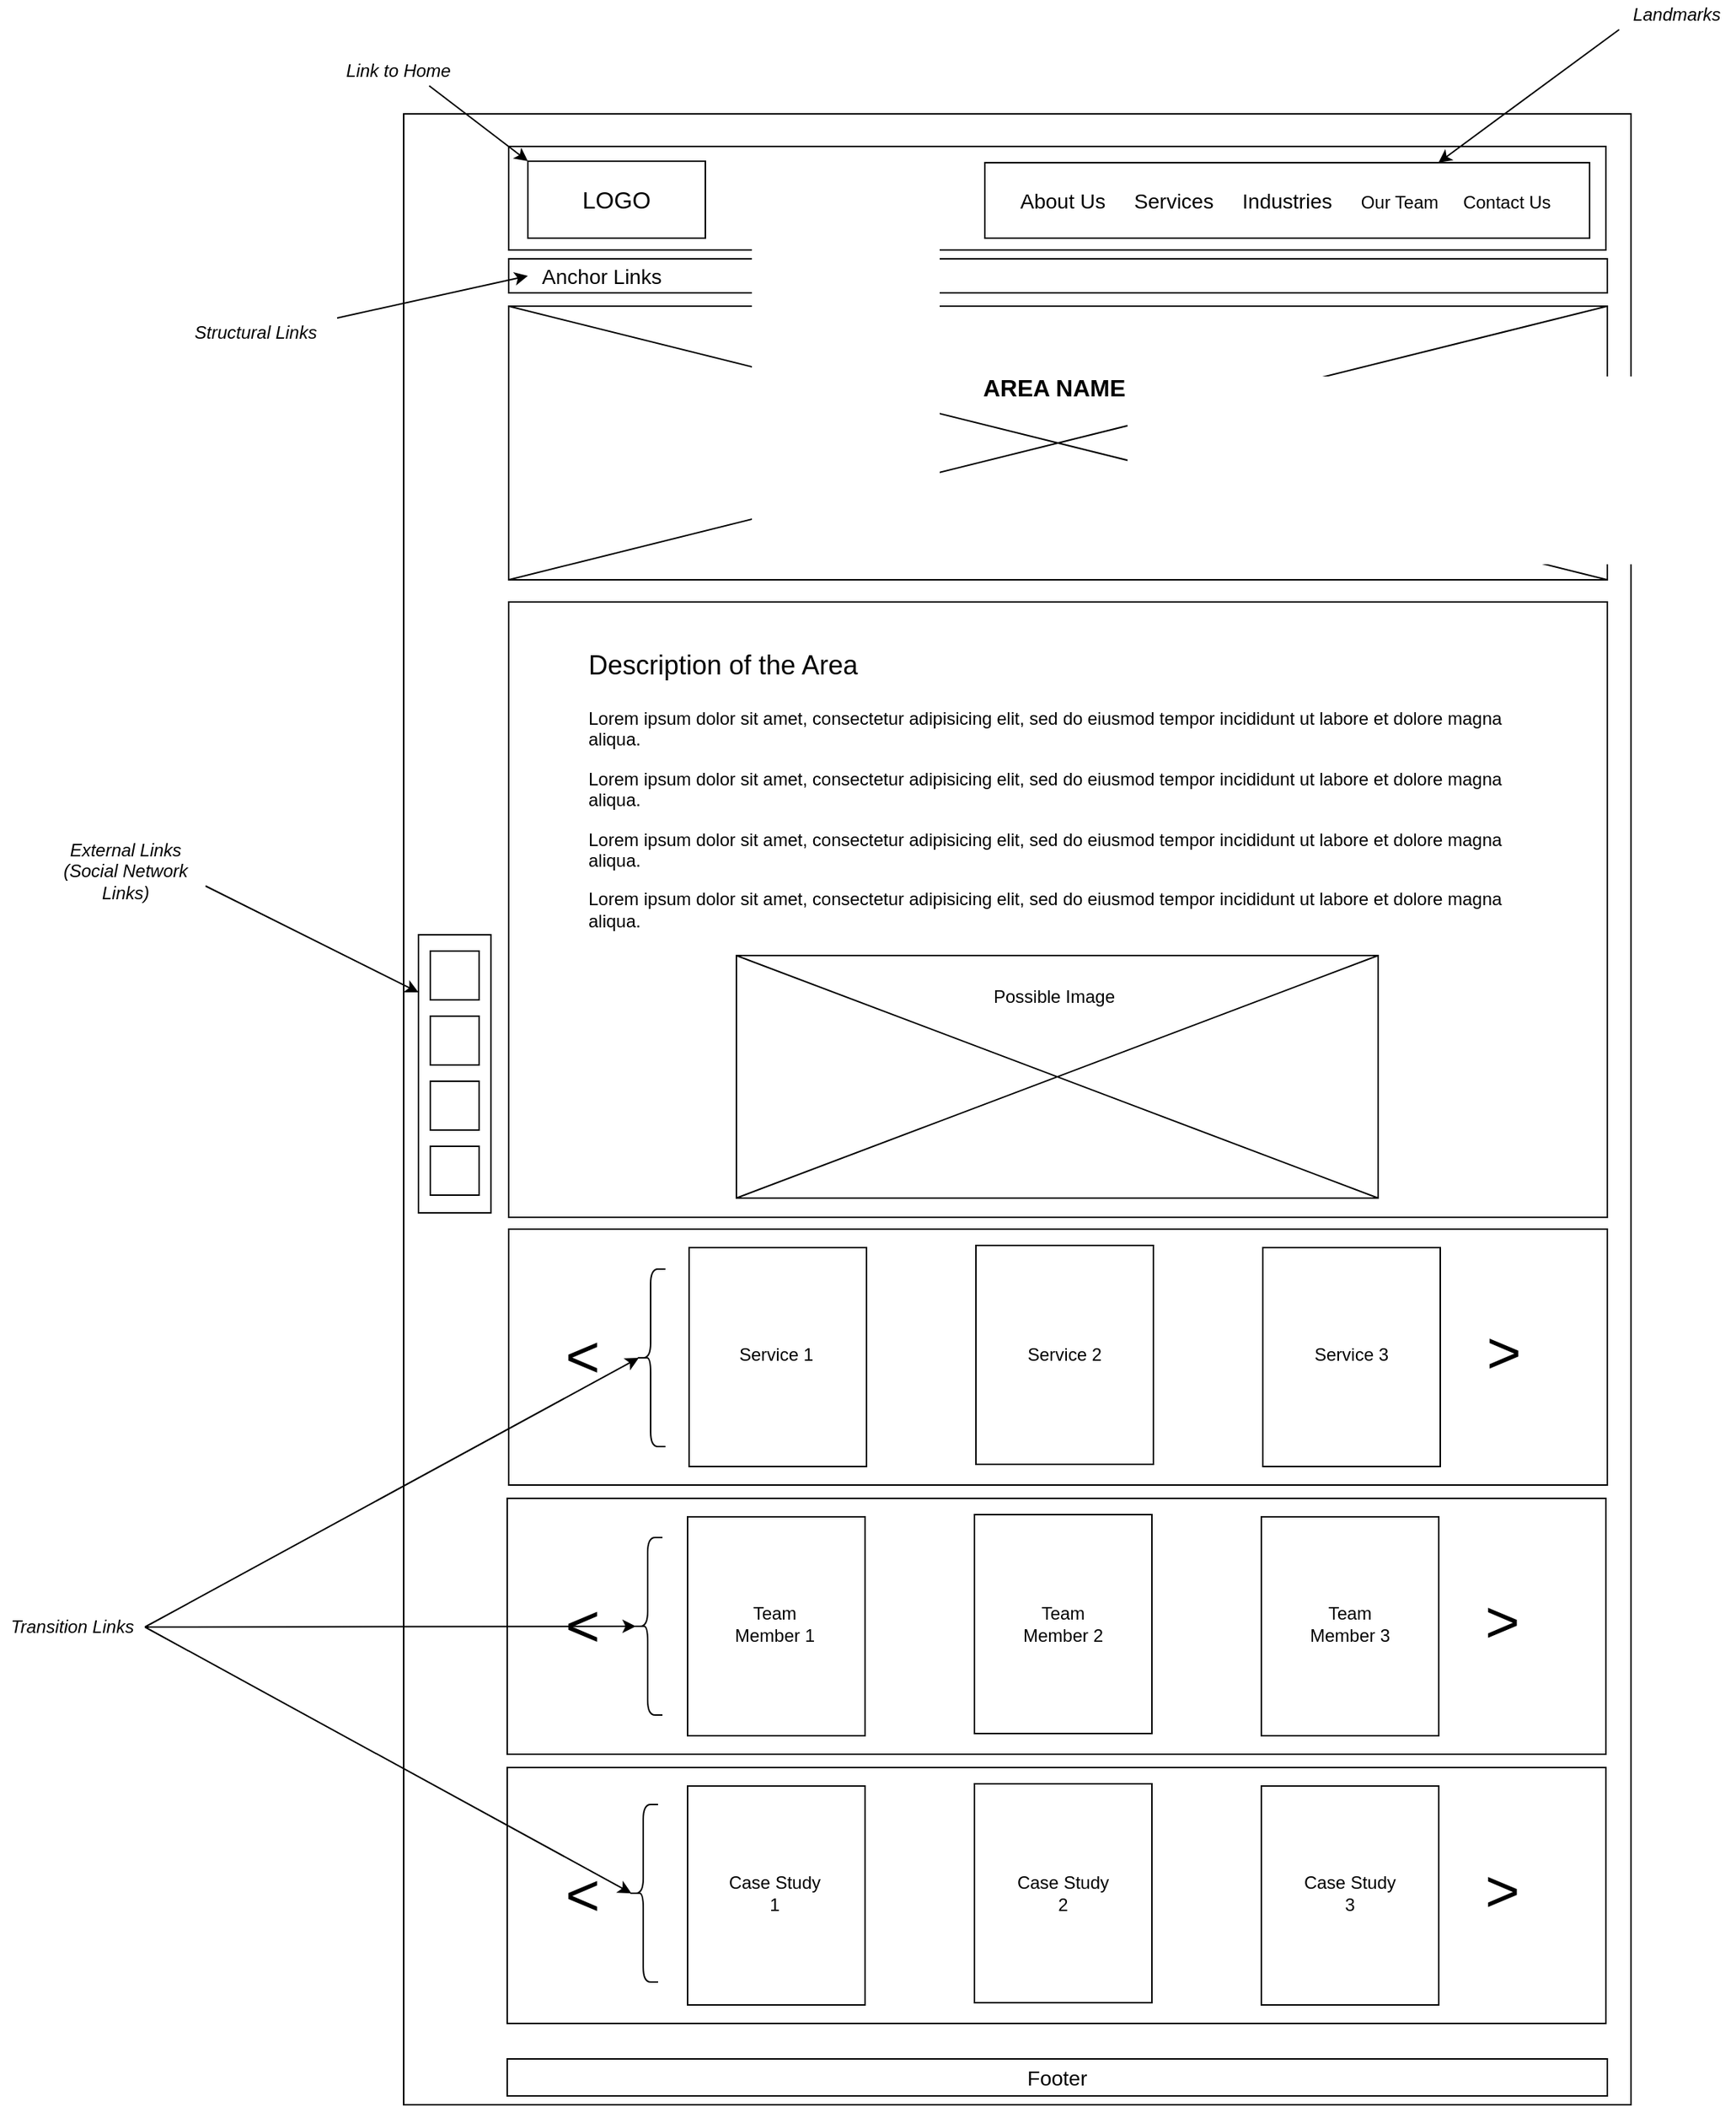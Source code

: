 <mxfile version="14.7.0" type="device"><diagram name="Page-1" id="03018318-947c-dd8e-b7a3-06fadd420f32"><mxGraphModel dx="2650" dy="1580" grid="0" gridSize="10" guides="1" tooltips="1" connect="1" arrows="1" fold="1" page="0" pageScale="1" pageWidth="1100" pageHeight="850" background="none" math="0" shadow="0"><root><mxCell id="0"/><mxCell id="1" parent="0"/><mxCell id="CYJnyLpGrIlCyg3LrzTW-3" value="" style="rounded=0;whiteSpace=wrap;html=1;fillColor=none;" vertex="1" parent="1"><mxGeometry x="14" y="-75" width="830" height="1346" as="geometry"/></mxCell><mxCell id="CYJnyLpGrIlCyg3LrzTW-4" value="" style="rounded=0;whiteSpace=wrap;html=1;fillColor=none;" vertex="1" parent="1"><mxGeometry x="85" y="-53" width="742" height="70" as="geometry"/></mxCell><mxCell id="CYJnyLpGrIlCyg3LrzTW-6" value="&lt;font style=&quot;font-size: 16px&quot;&gt;LOGO&lt;/font&gt;" style="rounded=0;whiteSpace=wrap;html=1;fillColor=none;" vertex="1" parent="1"><mxGeometry x="98" y="-43" width="120" height="52" as="geometry"/></mxCell><mxCell id="CYJnyLpGrIlCyg3LrzTW-14" value="" style="rounded=0;whiteSpace=wrap;html=1;strokeColor=#000000;fillColor=none;" vertex="1" parent="1"><mxGeometry x="407" y="-42" width="409" height="51" as="geometry"/></mxCell><mxCell id="CYJnyLpGrIlCyg3LrzTW-15" value="&lt;font style=&quot;font-size: 14px&quot;&gt;About Us&amp;nbsp;&amp;nbsp;&amp;nbsp;&amp;nbsp; Services&amp;nbsp;&amp;nbsp;&amp;nbsp;&amp;nbsp; Industries&amp;nbsp;&amp;nbsp;&amp;nbsp;&amp;nbsp; &lt;/font&gt;Our Team&amp;nbsp;&amp;nbsp;&amp;nbsp;&amp;nbsp; Contact Us" style="text;html=1;strokeColor=none;fillColor=none;align=left;verticalAlign=middle;whiteSpace=wrap;rounded=0;" vertex="1" parent="1"><mxGeometry x="429" y="-26.5" width="373" height="20" as="geometry"/></mxCell><mxCell id="CYJnyLpGrIlCyg3LrzTW-16" value="&lt;i&gt;Landmarks&lt;/i&gt;" style="text;html=1;strokeColor=none;fillColor=none;align=center;verticalAlign=middle;whiteSpace=wrap;rounded=0;" vertex="1" parent="1"><mxGeometry x="836" y="-152" width="78" height="20" as="geometry"/></mxCell><mxCell id="CYJnyLpGrIlCyg3LrzTW-18" value="" style="endArrow=classic;html=1;entryX=0.75;entryY=0;entryDx=0;entryDy=0;exitX=0;exitY=1;exitDx=0;exitDy=0;" edge="1" parent="1" source="CYJnyLpGrIlCyg3LrzTW-16" target="CYJnyLpGrIlCyg3LrzTW-14"><mxGeometry width="50" height="50" relative="1" as="geometry"><mxPoint x="879" y="-68" as="sourcePoint"/><mxPoint x="929" y="-118" as="targetPoint"/></mxGeometry></mxCell><mxCell id="CYJnyLpGrIlCyg3LrzTW-19" value="" style="endArrow=classic;html=1;entryX=0;entryY=0;entryDx=0;entryDy=0;exitX=0.75;exitY=1;exitDx=0;exitDy=0;" edge="1" parent="1" source="CYJnyLpGrIlCyg3LrzTW-20" target="CYJnyLpGrIlCyg3LrzTW-6"><mxGeometry width="50" height="50" relative="1" as="geometry"><mxPoint x="18" y="-91.0" as="sourcePoint"/><mxPoint x="68" y="-141" as="targetPoint"/></mxGeometry></mxCell><mxCell id="CYJnyLpGrIlCyg3LrzTW-20" value="&lt;i&gt;Link to Home&lt;/i&gt;" style="text;html=1;strokeColor=none;fillColor=none;align=center;verticalAlign=middle;whiteSpace=wrap;rounded=0;" vertex="1" parent="1"><mxGeometry x="-31" y="-114" width="83" height="20" as="geometry"/></mxCell><mxCell id="CYJnyLpGrIlCyg3LrzTW-21" value="" style="rounded=0;whiteSpace=wrap;html=1;fillColor=none;strokeColor=#000000;" vertex="1" parent="1"><mxGeometry x="85" y="23" width="743" height="23" as="geometry"/></mxCell><mxCell id="CYJnyLpGrIlCyg3LrzTW-22" value="&lt;font style=&quot;font-size: 14px&quot;&gt;Anchor Links&lt;/font&gt;" style="text;html=1;strokeColor=none;fillColor=none;align=center;verticalAlign=middle;whiteSpace=wrap;rounded=0;" vertex="1" parent="1"><mxGeometry x="98" y="26.5" width="100" height="16" as="geometry"/></mxCell><mxCell id="CYJnyLpGrIlCyg3LrzTW-23" value="&lt;i&gt;Structural Links&lt;/i&gt;" style="text;html=1;strokeColor=none;fillColor=none;align=center;verticalAlign=middle;whiteSpace=wrap;rounded=0;" vertex="1" parent="1"><mxGeometry x="-141" y="63" width="110" height="20" as="geometry"/></mxCell><mxCell id="CYJnyLpGrIlCyg3LrzTW-24" value="" style="endArrow=classic;html=1;entryX=0;entryY=0.5;entryDx=0;entryDy=0;exitX=1;exitY=0;exitDx=0;exitDy=0;" edge="1" parent="1" source="CYJnyLpGrIlCyg3LrzTW-23" target="CYJnyLpGrIlCyg3LrzTW-22"><mxGeometry width="50" height="50" relative="1" as="geometry"><mxPoint x="-22" y="32.0" as="sourcePoint"/><mxPoint x="28" y="-18" as="targetPoint"/></mxGeometry></mxCell><mxCell id="CYJnyLpGrIlCyg3LrzTW-25" value="" style="rounded=0;whiteSpace=wrap;html=1;fillColor=none;strokeColor=#000000;" vertex="1" parent="1"><mxGeometry x="85" y="55" width="743" height="185" as="geometry"/></mxCell><mxCell id="CYJnyLpGrIlCyg3LrzTW-27" value="" style="endArrow=none;html=1;entryX=0;entryY=0;entryDx=0;entryDy=0;exitX=1;exitY=1;exitDx=0;exitDy=0;" edge="1" parent="1" source="CYJnyLpGrIlCyg3LrzTW-25" target="CYJnyLpGrIlCyg3LrzTW-25"><mxGeometry width="50" height="50" relative="1" as="geometry"><mxPoint x="494" y="106" as="sourcePoint"/><mxPoint x="544" y="56" as="targetPoint"/></mxGeometry></mxCell><mxCell id="CYJnyLpGrIlCyg3LrzTW-28" value="" style="endArrow=none;html=1;entryX=1;entryY=0;entryDx=0;entryDy=0;exitX=0;exitY=1;exitDx=0;exitDy=0;" edge="1" parent="1" source="CYJnyLpGrIlCyg3LrzTW-25" target="CYJnyLpGrIlCyg3LrzTW-25"><mxGeometry width="50" height="50" relative="1" as="geometry"><mxPoint x="494" y="106" as="sourcePoint"/><mxPoint x="544" y="56" as="targetPoint"/></mxGeometry></mxCell><mxCell id="CYJnyLpGrIlCyg3LrzTW-29" value="&lt;b&gt;&lt;font style=&quot;font-size: 16px&quot;&gt;AREA NAME&lt;br&gt;&lt;/font&gt;&lt;/b&gt;" style="text;html=1;strokeColor=none;fillColor=none;align=center;verticalAlign=middle;whiteSpace=wrap;rounded=0;" vertex="1" parent="1"><mxGeometry x="392" y="100" width="124" height="20" as="geometry"/></mxCell><mxCell id="CYJnyLpGrIlCyg3LrzTW-30" value="" style="rounded=0;whiteSpace=wrap;html=1;fillColor=none;strokeColor=#000000;" vertex="1" parent="1"><mxGeometry x="85" y="255" width="743" height="416" as="geometry"/></mxCell><mxCell id="CYJnyLpGrIlCyg3LrzTW-31" value="&lt;h1&gt;&lt;span style=&quot;font-weight: normal&quot;&gt;&lt;font style=&quot;font-size: 18px&quot;&gt;Description of the Area&lt;/font&gt;&lt;/span&gt;&lt;br&gt;&lt;/h1&gt;&lt;p&gt;Lorem ipsum dolor sit amet, consectetur adipisicing elit, sed do eiusmod tempor incididunt ut labore et dolore magna aliqua. &lt;br&gt;&lt;/p&gt;&lt;p&gt;Lorem ipsum dolor sit amet, consectetur adipisicing elit, sed do eiusmod tempor incididunt ut labore et dolore magna aliqua.&lt;/p&gt;&lt;p&gt;Lorem ipsum dolor sit amet, consectetur adipisicing elit, sed do eiusmod tempor incididunt ut labore et dolore magna aliqua.&lt;/p&gt;&lt;p&gt;Lorem ipsum dolor sit amet, consectetur adipisicing elit, sed do eiusmod tempor incididunt ut labore et dolore magna aliqua.&lt;/p&gt;" style="text;html=1;strokeColor=none;fillColor=none;spacing=5;spacingTop=-20;whiteSpace=wrap;overflow=hidden;rounded=0;" vertex="1" parent="1"><mxGeometry x="134" y="276" width="644" height="218" as="geometry"/></mxCell><mxCell id="CYJnyLpGrIlCyg3LrzTW-32" value="" style="rounded=0;whiteSpace=wrap;html=1;strokeColor=#000000;fillColor=none;" vertex="1" parent="1"><mxGeometry x="239" y="494" width="434" height="164" as="geometry"/></mxCell><mxCell id="CYJnyLpGrIlCyg3LrzTW-33" value="" style="endArrow=none;html=1;entryX=1;entryY=1;entryDx=0;entryDy=0;exitX=0;exitY=0;exitDx=0;exitDy=0;" edge="1" parent="1" source="CYJnyLpGrIlCyg3LrzTW-32" target="CYJnyLpGrIlCyg3LrzTW-32"><mxGeometry width="50" height="50" relative="1" as="geometry"><mxPoint x="494" y="443" as="sourcePoint"/><mxPoint x="544" y="393" as="targetPoint"/></mxGeometry></mxCell><mxCell id="CYJnyLpGrIlCyg3LrzTW-34" value="" style="endArrow=none;html=1;entryX=1;entryY=0;entryDx=0;entryDy=0;exitX=0;exitY=1;exitDx=0;exitDy=0;" edge="1" parent="1" source="CYJnyLpGrIlCyg3LrzTW-32" target="CYJnyLpGrIlCyg3LrzTW-32"><mxGeometry width="50" height="50" relative="1" as="geometry"><mxPoint x="494" y="443" as="sourcePoint"/><mxPoint x="544" y="393" as="targetPoint"/></mxGeometry></mxCell><mxCell id="CYJnyLpGrIlCyg3LrzTW-35" value="Possible Image" style="text;html=1;strokeColor=none;fillColor=none;align=center;verticalAlign=middle;whiteSpace=wrap;rounded=0;" vertex="1" parent="1"><mxGeometry x="353" y="512" width="202" height="20" as="geometry"/></mxCell><mxCell id="CYJnyLpGrIlCyg3LrzTW-36" value="" style="rounded=0;whiteSpace=wrap;html=1;fillColor=none;strokeColor=#000000;" vertex="1" parent="1"><mxGeometry x="85" y="679" width="743" height="173" as="geometry"/></mxCell><mxCell id="CYJnyLpGrIlCyg3LrzTW-37" value="" style="rounded=0;whiteSpace=wrap;html=1;fillColor=none;strokeColor=#000000;" vertex="1" parent="1"><mxGeometry x="207" y="691.5" width="120" height="148" as="geometry"/></mxCell><mxCell id="CYJnyLpGrIlCyg3LrzTW-38" value="" style="rounded=0;whiteSpace=wrap;html=1;fillColor=none;strokeColor=#000000;" vertex="1" parent="1"><mxGeometry x="401" y="690" width="120" height="148" as="geometry"/></mxCell><mxCell id="CYJnyLpGrIlCyg3LrzTW-39" value="" style="rounded=0;whiteSpace=wrap;html=1;fillColor=none;strokeColor=#000000;" vertex="1" parent="1"><mxGeometry x="595" y="691.5" width="120" height="148" as="geometry"/></mxCell><mxCell id="CYJnyLpGrIlCyg3LrzTW-41" value="&lt;font style=&quot;font-size: 40px&quot;&gt;&amp;lt;&lt;/font&gt;" style="text;html=1;strokeColor=none;fillColor=none;align=center;verticalAlign=middle;whiteSpace=wrap;rounded=0;" vertex="1" parent="1"><mxGeometry x="115" y="741.5" width="40" height="45" as="geometry"/></mxCell><mxCell id="CYJnyLpGrIlCyg3LrzTW-42" value="&lt;font style=&quot;font-size: 40px&quot;&gt;&amp;lt;&lt;/font&gt;" style="text;html=1;strokeColor=none;fillColor=none;align=center;verticalAlign=middle;whiteSpace=wrap;rounded=0;rotation=-180;" vertex="1" parent="1"><mxGeometry x="738" y="743" width="40" height="45" as="geometry"/></mxCell><mxCell id="CYJnyLpGrIlCyg3LrzTW-43" value="Service 1" style="text;html=1;strokeColor=none;fillColor=none;align=center;verticalAlign=middle;whiteSpace=wrap;rounded=0;" vertex="1" parent="1"><mxGeometry x="233" y="754" width="66" height="20" as="geometry"/></mxCell><mxCell id="CYJnyLpGrIlCyg3LrzTW-45" value="Service 2" style="text;html=1;strokeColor=none;fillColor=none;align=center;verticalAlign=middle;whiteSpace=wrap;rounded=0;" vertex="1" parent="1"><mxGeometry x="428" y="754" width="66" height="20" as="geometry"/></mxCell><mxCell id="CYJnyLpGrIlCyg3LrzTW-46" value="Service 3" style="text;html=1;strokeColor=none;fillColor=none;align=center;verticalAlign=middle;whiteSpace=wrap;rounded=0;" vertex="1" parent="1"><mxGeometry x="622" y="754" width="66" height="20" as="geometry"/></mxCell><mxCell id="CYJnyLpGrIlCyg3LrzTW-48" value="" style="group" vertex="1" connectable="0" parent="1"><mxGeometry x="84" y="861" width="743" height="173" as="geometry"/></mxCell><mxCell id="CYJnyLpGrIlCyg3LrzTW-49" value="" style="rounded=0;whiteSpace=wrap;html=1;fillColor=none;strokeColor=#000000;" vertex="1" parent="CYJnyLpGrIlCyg3LrzTW-48"><mxGeometry width="743" height="173" as="geometry"/></mxCell><mxCell id="CYJnyLpGrIlCyg3LrzTW-50" value="" style="rounded=0;whiteSpace=wrap;html=1;fillColor=none;strokeColor=#000000;" vertex="1" parent="CYJnyLpGrIlCyg3LrzTW-48"><mxGeometry x="122" y="12.5" width="120" height="148" as="geometry"/></mxCell><mxCell id="CYJnyLpGrIlCyg3LrzTW-51" value="" style="rounded=0;whiteSpace=wrap;html=1;fillColor=none;strokeColor=#000000;" vertex="1" parent="CYJnyLpGrIlCyg3LrzTW-48"><mxGeometry x="316" y="11" width="120" height="148" as="geometry"/></mxCell><mxCell id="CYJnyLpGrIlCyg3LrzTW-52" value="" style="rounded=0;whiteSpace=wrap;html=1;fillColor=none;strokeColor=#000000;" vertex="1" parent="CYJnyLpGrIlCyg3LrzTW-48"><mxGeometry x="510" y="12.5" width="120" height="148" as="geometry"/></mxCell><mxCell id="CYJnyLpGrIlCyg3LrzTW-53" value="&lt;font style=&quot;font-size: 40px&quot;&gt;&amp;lt;&lt;/font&gt;" style="text;html=1;strokeColor=none;fillColor=none;align=center;verticalAlign=middle;whiteSpace=wrap;rounded=0;" vertex="1" parent="CYJnyLpGrIlCyg3LrzTW-48"><mxGeometry x="31" y="62.5" width="40" height="45" as="geometry"/></mxCell><mxCell id="CYJnyLpGrIlCyg3LrzTW-54" value="&lt;font style=&quot;font-size: 40px&quot;&gt;&amp;lt;&lt;/font&gt;" style="text;html=1;strokeColor=none;fillColor=none;align=center;verticalAlign=middle;whiteSpace=wrap;rounded=0;rotation=-180;" vertex="1" parent="CYJnyLpGrIlCyg3LrzTW-48"><mxGeometry x="653" y="64" width="40" height="45" as="geometry"/></mxCell><mxCell id="CYJnyLpGrIlCyg3LrzTW-55" value="Team Member 1" style="text;html=1;strokeColor=none;fillColor=none;align=center;verticalAlign=middle;whiteSpace=wrap;rounded=0;" vertex="1" parent="CYJnyLpGrIlCyg3LrzTW-48"><mxGeometry x="148" y="75" width="66" height="20" as="geometry"/></mxCell><mxCell id="CYJnyLpGrIlCyg3LrzTW-56" value="Team Member 2" style="text;html=1;strokeColor=none;fillColor=none;align=center;verticalAlign=middle;whiteSpace=wrap;rounded=0;" vertex="1" parent="CYJnyLpGrIlCyg3LrzTW-48"><mxGeometry x="343" y="75" width="66" height="20" as="geometry"/></mxCell><mxCell id="CYJnyLpGrIlCyg3LrzTW-57" value="Team Member 3" style="text;html=1;strokeColor=none;fillColor=none;align=center;verticalAlign=middle;whiteSpace=wrap;rounded=0;" vertex="1" parent="CYJnyLpGrIlCyg3LrzTW-48"><mxGeometry x="537" y="75" width="66" height="20" as="geometry"/></mxCell><mxCell id="CYJnyLpGrIlCyg3LrzTW-79" value="" style="shape=curlyBracket;whiteSpace=wrap;html=1;rounded=1;strokeColor=#000000;fillColor=none;" vertex="1" parent="CYJnyLpGrIlCyg3LrzTW-48"><mxGeometry x="85" y="26.5" width="20" height="120" as="geometry"/></mxCell><mxCell id="CYJnyLpGrIlCyg3LrzTW-58" value="" style="group" vertex="1" connectable="0" parent="1"><mxGeometry x="84" y="1043" width="743" height="173" as="geometry"/></mxCell><mxCell id="CYJnyLpGrIlCyg3LrzTW-59" value="" style="rounded=0;whiteSpace=wrap;html=1;fillColor=none;strokeColor=#000000;" vertex="1" parent="CYJnyLpGrIlCyg3LrzTW-58"><mxGeometry width="743" height="173" as="geometry"/></mxCell><mxCell id="CYJnyLpGrIlCyg3LrzTW-60" value="" style="rounded=0;whiteSpace=wrap;html=1;fillColor=none;strokeColor=#000000;" vertex="1" parent="CYJnyLpGrIlCyg3LrzTW-58"><mxGeometry x="122" y="12.5" width="120" height="148" as="geometry"/></mxCell><mxCell id="CYJnyLpGrIlCyg3LrzTW-61" value="" style="rounded=0;whiteSpace=wrap;html=1;fillColor=none;strokeColor=#000000;" vertex="1" parent="CYJnyLpGrIlCyg3LrzTW-58"><mxGeometry x="316" y="11" width="120" height="148" as="geometry"/></mxCell><mxCell id="CYJnyLpGrIlCyg3LrzTW-62" value="" style="rounded=0;whiteSpace=wrap;html=1;fillColor=none;strokeColor=#000000;" vertex="1" parent="CYJnyLpGrIlCyg3LrzTW-58"><mxGeometry x="510" y="12.5" width="120" height="148" as="geometry"/></mxCell><mxCell id="CYJnyLpGrIlCyg3LrzTW-63" value="&lt;font style=&quot;font-size: 40px&quot;&gt;&amp;lt;&lt;/font&gt;" style="text;html=1;strokeColor=none;fillColor=none;align=center;verticalAlign=middle;whiteSpace=wrap;rounded=0;" vertex="1" parent="CYJnyLpGrIlCyg3LrzTW-58"><mxGeometry x="31" y="62.5" width="40" height="45" as="geometry"/></mxCell><mxCell id="CYJnyLpGrIlCyg3LrzTW-64" value="&lt;font style=&quot;font-size: 40px&quot;&gt;&amp;lt;&lt;/font&gt;" style="text;html=1;strokeColor=none;fillColor=none;align=center;verticalAlign=middle;whiteSpace=wrap;rounded=0;rotation=-180;" vertex="1" parent="CYJnyLpGrIlCyg3LrzTW-58"><mxGeometry x="653" y="64" width="40" height="45" as="geometry"/></mxCell><mxCell id="CYJnyLpGrIlCyg3LrzTW-65" value="Case Study 1" style="text;html=1;strokeColor=none;fillColor=none;align=center;verticalAlign=middle;whiteSpace=wrap;rounded=0;" vertex="1" parent="CYJnyLpGrIlCyg3LrzTW-58"><mxGeometry x="148" y="75" width="66" height="20" as="geometry"/></mxCell><mxCell id="CYJnyLpGrIlCyg3LrzTW-66" value="Case Study 2" style="text;html=1;strokeColor=none;fillColor=none;align=center;verticalAlign=middle;whiteSpace=wrap;rounded=0;" vertex="1" parent="CYJnyLpGrIlCyg3LrzTW-58"><mxGeometry x="343" y="75" width="66" height="20" as="geometry"/></mxCell><mxCell id="CYJnyLpGrIlCyg3LrzTW-67" value="&lt;div&gt;Case Study 3&lt;/div&gt;" style="text;html=1;strokeColor=none;fillColor=none;align=center;verticalAlign=middle;whiteSpace=wrap;rounded=0;" vertex="1" parent="CYJnyLpGrIlCyg3LrzTW-58"><mxGeometry x="537" y="75" width="66" height="20" as="geometry"/></mxCell><mxCell id="CYJnyLpGrIlCyg3LrzTW-80" value="" style="shape=curlyBracket;whiteSpace=wrap;html=1;rounded=1;strokeColor=#000000;fillColor=none;" vertex="1" parent="CYJnyLpGrIlCyg3LrzTW-58"><mxGeometry x="82" y="25" width="20" height="120" as="geometry"/></mxCell><mxCell id="CYJnyLpGrIlCyg3LrzTW-68" value="&lt;font style=&quot;font-size: 14px&quot;&gt;Footer&lt;/font&gt;" style="rounded=0;whiteSpace=wrap;html=1;strokeColor=#000000;fillColor=none;" vertex="1" parent="1"><mxGeometry x="84" y="1240" width="744" height="25" as="geometry"/></mxCell><mxCell id="CYJnyLpGrIlCyg3LrzTW-69" value="" style="rounded=0;whiteSpace=wrap;html=1;strokeColor=#000000;fillColor=none;" vertex="1" parent="1"><mxGeometry x="24" y="480" width="49" height="188" as="geometry"/></mxCell><mxCell id="CYJnyLpGrIlCyg3LrzTW-70" value="" style="whiteSpace=wrap;html=1;aspect=fixed;strokeColor=#000000;fillColor=none;" vertex="1" parent="1"><mxGeometry x="32" y="491" width="33" height="33" as="geometry"/></mxCell><mxCell id="CYJnyLpGrIlCyg3LrzTW-71" value="" style="whiteSpace=wrap;html=1;aspect=fixed;strokeColor=#000000;fillColor=none;" vertex="1" parent="1"><mxGeometry x="32" y="535" width="33" height="33" as="geometry"/></mxCell><mxCell id="CYJnyLpGrIlCyg3LrzTW-72" value="" style="whiteSpace=wrap;html=1;aspect=fixed;strokeColor=#000000;fillColor=none;" vertex="1" parent="1"><mxGeometry x="32" y="579" width="33" height="33" as="geometry"/></mxCell><mxCell id="CYJnyLpGrIlCyg3LrzTW-73" value="" style="whiteSpace=wrap;html=1;aspect=fixed;strokeColor=#000000;fillColor=none;" vertex="1" parent="1"><mxGeometry x="32" y="623" width="33" height="33" as="geometry"/></mxCell><mxCell id="CYJnyLpGrIlCyg3LrzTW-74" value="&lt;i&gt;External Links (Social Network Links)&lt;/i&gt;" style="text;html=1;strokeColor=none;fillColor=none;align=center;verticalAlign=middle;whiteSpace=wrap;rounded=0;" vertex="1" parent="1"><mxGeometry x="-228" y="427" width="108" height="20" as="geometry"/></mxCell><mxCell id="CYJnyLpGrIlCyg3LrzTW-75" value="" style="endArrow=classic;html=1;entryX=0;entryY=0.207;entryDx=0;entryDy=0;entryPerimeter=0;exitX=1;exitY=1;exitDx=0;exitDy=0;" edge="1" parent="1" source="CYJnyLpGrIlCyg3LrzTW-74" target="CYJnyLpGrIlCyg3LrzTW-69"><mxGeometry width="50" height="50" relative="1" as="geometry"><mxPoint x="-111" y="602.0" as="sourcePoint"/><mxPoint x="-61" y="552" as="targetPoint"/></mxGeometry></mxCell><mxCell id="CYJnyLpGrIlCyg3LrzTW-78" value="" style="shape=curlyBracket;whiteSpace=wrap;html=1;rounded=1;strokeColor=#000000;fillColor=none;" vertex="1" parent="1"><mxGeometry x="171" y="706" width="20" height="120" as="geometry"/></mxCell><mxCell id="CYJnyLpGrIlCyg3LrzTW-81" value="&lt;i&gt;Transition Links&lt;/i&gt;" style="text;html=1;strokeColor=none;fillColor=none;align=center;verticalAlign=middle;whiteSpace=wrap;rounded=0;" vertex="1" parent="1"><mxGeometry x="-259" y="938" width="98" height="20" as="geometry"/></mxCell><mxCell id="CYJnyLpGrIlCyg3LrzTW-82" value="" style="endArrow=classic;html=1;entryX=0.1;entryY=0.5;entryDx=0;entryDy=0;entryPerimeter=0;exitX=1;exitY=0.5;exitDx=0;exitDy=0;" edge="1" parent="1" source="CYJnyLpGrIlCyg3LrzTW-81" target="CYJnyLpGrIlCyg3LrzTW-78"><mxGeometry width="50" height="50" relative="1" as="geometry"><mxPoint x="-127" y="878.0" as="sourcePoint"/><mxPoint x="-77" y="828" as="targetPoint"/></mxGeometry></mxCell><mxCell id="CYJnyLpGrIlCyg3LrzTW-83" value="" style="endArrow=classic;html=1;exitX=1;exitY=0.5;exitDx=0;exitDy=0;entryX=0.1;entryY=0.5;entryDx=0;entryDy=0;entryPerimeter=0;" edge="1" parent="1" source="CYJnyLpGrIlCyg3LrzTW-81" target="CYJnyLpGrIlCyg3LrzTW-79"><mxGeometry width="50" height="50" relative="1" as="geometry"><mxPoint x="-114" y="1004.0" as="sourcePoint"/><mxPoint x="-64" y="954" as="targetPoint"/></mxGeometry></mxCell><mxCell id="CYJnyLpGrIlCyg3LrzTW-84" value="" style="endArrow=classic;html=1;exitX=1;exitY=0.5;exitDx=0;exitDy=0;entryX=0.1;entryY=0.5;entryDx=0;entryDy=0;entryPerimeter=0;" edge="1" parent="1" source="CYJnyLpGrIlCyg3LrzTW-81" target="CYJnyLpGrIlCyg3LrzTW-80"><mxGeometry width="50" height="50" relative="1" as="geometry"><mxPoint x="-144" y="1051" as="sourcePoint"/><mxPoint x="-94" y="1001" as="targetPoint"/></mxGeometry></mxCell></root></mxGraphModel></diagram></mxfile>